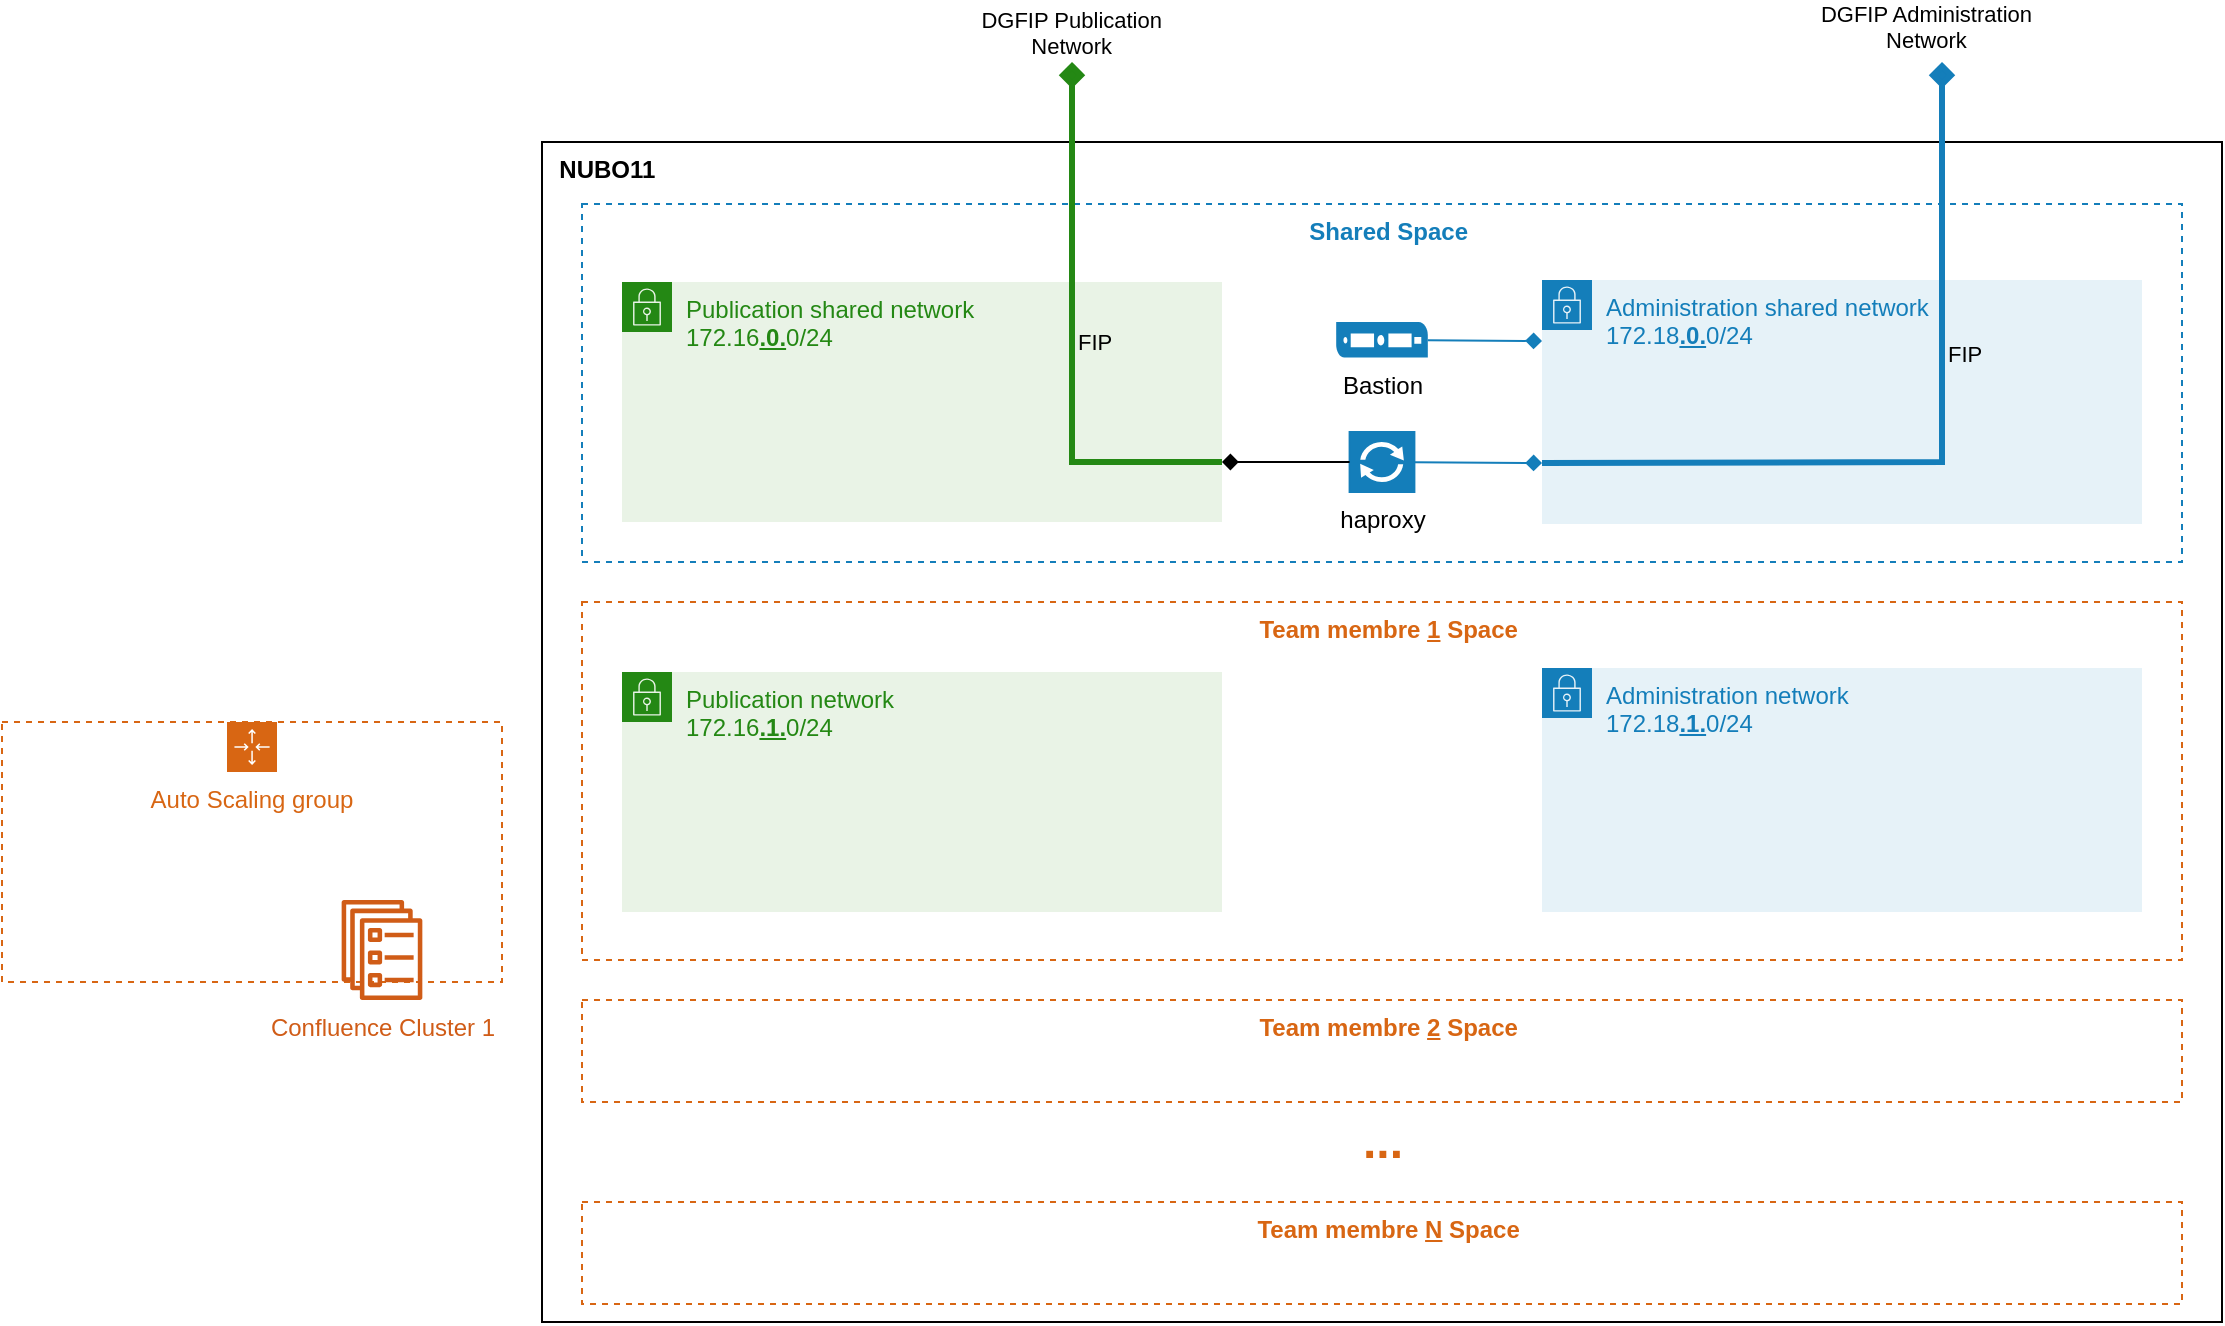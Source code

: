 <mxfile version="21.2.3" type="github">
  <diagram id="jrXY4hO8n29qiqvIHeQG" name="Page-1">
    <mxGraphModel dx="2626" dy="1824" grid="1" gridSize="10" guides="1" tooltips="1" connect="1" arrows="1" fold="1" page="0" pageScale="1" pageWidth="827" pageHeight="1169" math="0" shadow="0">
      <root>
        <mxCell id="0" />
        <mxCell id="1" parent="0" />
        <mxCell id="xgOQFWb6kl7ygXgDytyt-4" value="&amp;nbsp;&amp;nbsp;&lt;b&gt;NUBO11&lt;/b&gt;" style="rounded=0;whiteSpace=wrap;html=1;fillColor=none;verticalAlign=top;align=left;" parent="1" vertex="1">
          <mxGeometry x="-1020" y="-790" width="840" height="590" as="geometry" />
        </mxCell>
        <mxCell id="xgOQFWb6kl7ygXgDytyt-6" value="&lt;b&gt;&amp;nbsp; Team membre &lt;u&gt;1&lt;/u&gt; Space&lt;/b&gt;" style="rounded=0;whiteSpace=wrap;html=1;verticalAlign=top;align=center;fillColor=none;fontColor=#D86613;strokeColor=#D86613;dashed=1;" parent="1" vertex="1">
          <mxGeometry x="-1000" y="-560" width="800" height="179" as="geometry" />
        </mxCell>
        <mxCell id="xgOQFWb6kl7ygXgDytyt-5" value="&lt;b&gt;&amp;nbsp; Shared Space&lt;/b&gt;" style="rounded=0;whiteSpace=wrap;html=1;verticalAlign=top;align=center;fillColor=none;strokeColor=#147EBA;fontColor=#147EBA;dashed=1;" parent="1" vertex="1">
          <mxGeometry x="-1000" y="-759" width="800" height="179" as="geometry" />
        </mxCell>
        <mxCell id="5G6M97Ru5O6IGqaMy1Rf-24" value="Publication shared network&lt;br&gt;172.16&lt;b&gt;&lt;u&gt;.0.&lt;/u&gt;&lt;/b&gt;0/24" style="points=[[0,0],[0.25,0],[0.5,0],[0.75,0],[1,0],[1,0.25],[1,0.5],[1,0.75],[1,1],[0.75,1],[0.5,1],[0.25,1],[0,1],[0,0.75],[0,0.5],[0,0.25]];outlineConnect=0;gradientColor=none;html=1;whiteSpace=wrap;fontSize=12;fontStyle=0;shape=mxgraph.aws4.group;grIcon=mxgraph.aws4.group_security_group;grStroke=0;strokeColor=#248814;fillColor=#E9F3E6;verticalAlign=top;align=left;spacingLeft=30;fontColor=#248814;strokeWidth=6;" parent="1" vertex="1">
          <mxGeometry x="-980" y="-720" width="300" height="120" as="geometry" />
        </mxCell>
        <mxCell id="5G6M97Ru5O6IGqaMy1Rf-25" value="Publication network &lt;br&gt;172.16&lt;b&gt;&lt;u&gt;.1.&lt;/u&gt;&lt;/b&gt;0/24" style="points=[[0,0],[0.25,0],[0.5,0],[0.75,0],[1,0],[1,0.25],[1,0.5],[1,0.75],[1,1],[0.75,1],[0.5,1],[0.25,1],[0,1],[0,0.75],[0,0.5],[0,0.25]];outlineConnect=0;gradientColor=none;html=1;whiteSpace=wrap;fontSize=12;fontStyle=0;shape=mxgraph.aws4.group;grIcon=mxgraph.aws4.group_security_group;grStroke=0;strokeColor=#248814;fillColor=#E9F3E6;verticalAlign=top;align=left;spacingLeft=30;fontColor=#248814;dashed=0;" parent="1" vertex="1">
          <mxGeometry x="-980" y="-525" width="300" height="120" as="geometry" />
        </mxCell>
        <mxCell id="5G6M97Ru5O6IGqaMy1Rf-27" value="Administration shared network &lt;br&gt;172.18&lt;b&gt;&lt;u&gt;.0.&lt;/u&gt;&lt;/b&gt;0/24" style="points=[[0,0],[0.25,0],[0.5,0],[0.75,0],[1,0],[1,0.25],[1,0.5],[1,0.75],[1,1],[0.75,1],[0.5,1],[0.25,1],[0,1],[0,0.75],[0,0.5],[0,0.25]];outlineConnect=0;gradientColor=none;html=1;whiteSpace=wrap;fontSize=12;fontStyle=0;shape=mxgraph.aws4.group;grIcon=mxgraph.aws4.group_security_group;grStroke=0;strokeColor=#147EBA;fillColor=#E6F2F8;verticalAlign=top;align=left;spacingLeft=30;fontColor=#147EBA;dashed=0;" parent="1" vertex="1">
          <mxGeometry x="-520" y="-721" width="300" height="122" as="geometry" />
        </mxCell>
        <mxCell id="5G6M97Ru5O6IGqaMy1Rf-28" value="Auto Scaling group" style="points=[[0,0],[0.25,0],[0.5,0],[0.75,0],[1,0],[1,0.25],[1,0.5],[1,0.75],[1,1],[0.75,1],[0.5,1],[0.25,1],[0,1],[0,0.75],[0,0.5],[0,0.25]];outlineConnect=0;gradientColor=none;html=1;whiteSpace=wrap;fontSize=12;fontStyle=0;shape=mxgraph.aws4.groupCenter;grIcon=mxgraph.aws4.group_auto_scaling_group;grStroke=1;strokeColor=#D86613;fillColor=none;verticalAlign=top;align=center;fontColor=#D86613;dashed=1;spacingTop=25;" parent="1" vertex="1">
          <mxGeometry x="-1290" y="-500" width="250" height="130" as="geometry" />
        </mxCell>
        <mxCell id="5G6M97Ru5O6IGqaMy1Rf-34" value="Confluence Cluster 1" style="outlineConnect=0;gradientColor=none;fillColor=#D05C17;strokeColor=none;dashed=0;verticalLabelPosition=bottom;verticalAlign=top;align=center;html=1;fontSize=12;fontStyle=0;aspect=fixed;pointerEvents=1;shape=mxgraph.aws4.ecs_service;fontColor=#D05C17;" parent="1" vertex="1">
          <mxGeometry x="-1120.52" y="-411" width="41.03" height="50" as="geometry" />
        </mxCell>
        <mxCell id="N_9ljJacKE9F2aMwcfvr-1" value="Administration network&lt;br&gt;172.18&lt;b&gt;&lt;u&gt;.1.&lt;/u&gt;&lt;/b&gt;0/24" style="points=[[0,0],[0.25,0],[0.5,0],[0.75,0],[1,0],[1,0.25],[1,0.5],[1,0.75],[1,1],[0.75,1],[0.5,1],[0.25,1],[0,1],[0,0.75],[0,0.5],[0,0.25]];outlineConnect=0;gradientColor=none;html=1;whiteSpace=wrap;fontSize=12;fontStyle=0;shape=mxgraph.aws4.group;grIcon=mxgraph.aws4.group_security_group;grStroke=0;strokeColor=#147EBA;fillColor=#E6F2F8;verticalAlign=top;align=left;spacingLeft=30;fontColor=#147EBA;dashed=0;" vertex="1" parent="1">
          <mxGeometry x="-520" y="-527" width="300" height="122" as="geometry" />
        </mxCell>
        <mxCell id="N_9ljJacKE9F2aMwcfvr-3" value="Bastion" style="pointerEvents=1;shadow=0;dashed=0;html=1;strokeColor=none;fillColor=#147EBA;labelPosition=center;verticalLabelPosition=bottom;verticalAlign=top;align=center;outlineConnect=0;shape=mxgraph.veeam.server;" vertex="1" parent="1">
          <mxGeometry x="-622.9" y="-700" width="45.8" height="17.8" as="geometry" />
        </mxCell>
        <mxCell id="N_9ljJacKE9F2aMwcfvr-9" value="haproxy" style="pointerEvents=1;shadow=0;dashed=0;html=1;strokeColor=#147EBA;fillColor=#147EBA;labelPosition=center;verticalLabelPosition=bottom;verticalAlign=top;align=center;outlineConnect=0;shape=mxgraph.veeam.2d.proxy;" vertex="1" parent="1">
          <mxGeometry x="-616.2" y="-645" width="32.4" height="30" as="geometry" />
        </mxCell>
        <mxCell id="N_9ljJacKE9F2aMwcfvr-11" value="" style="endArrow=diamond;html=1;rounded=0;entryX=0;entryY=0.25;entryDx=0;entryDy=0;endFill=1;strokeColor=#147EBA;" edge="1" parent="1" source="N_9ljJacKE9F2aMwcfvr-3" target="5G6M97Ru5O6IGqaMy1Rf-27">
          <mxGeometry width="50" height="50" relative="1" as="geometry">
            <mxPoint x="-570" y="-650" as="sourcePoint" />
            <mxPoint x="-520" y="-700" as="targetPoint" />
          </mxGeometry>
        </mxCell>
        <mxCell id="N_9ljJacKE9F2aMwcfvr-12" value="" style="endArrow=diamond;html=1;rounded=0;endFill=1;entryX=0;entryY=0.75;entryDx=0;entryDy=0;strokeColor=#147EBA;" edge="1" parent="1" source="N_9ljJacKE9F2aMwcfvr-9" target="5G6M97Ru5O6IGqaMy1Rf-27">
          <mxGeometry width="50" height="50" relative="1" as="geometry">
            <mxPoint x="-580" y="-629" as="sourcePoint" />
            <mxPoint x="-520" y="-635" as="targetPoint" />
          </mxGeometry>
        </mxCell>
        <mxCell id="N_9ljJacKE9F2aMwcfvr-14" value="" style="endArrow=diamond;html=1;rounded=0;endFill=1;entryX=1;entryY=0.75;entryDx=0;entryDy=0;" edge="1" parent="1" source="N_9ljJacKE9F2aMwcfvr-9">
          <mxGeometry width="50" height="50" relative="1" as="geometry">
            <mxPoint x="-616.2" y="-633.987" as="sourcePoint" />
            <mxPoint x="-680" y="-630" as="targetPoint" />
          </mxGeometry>
        </mxCell>
        <mxCell id="N_9ljJacKE9F2aMwcfvr-15" value="&lt;b&gt;&amp;nbsp; Team membre &lt;u&gt;2&lt;/u&gt; Space&lt;/b&gt;" style="rounded=0;whiteSpace=wrap;html=1;verticalAlign=top;align=center;fillColor=none;fontColor=#D86613;strokeColor=#D86613;dashed=1;fillStyle=dashed;gradientColor=none;" vertex="1" parent="1">
          <mxGeometry x="-1000" y="-361" width="800" height="51" as="geometry" />
        </mxCell>
        <mxCell id="N_9ljJacKE9F2aMwcfvr-16" value="&lt;font color=&quot;#d86613&quot;&gt;...&lt;br&gt;&lt;/font&gt;" style="text;strokeColor=none;fillColor=none;html=1;fontSize=24;fontStyle=1;verticalAlign=middle;align=center;" vertex="1" parent="1">
          <mxGeometry x="-650" y="-310" width="100" height="40" as="geometry" />
        </mxCell>
        <mxCell id="N_9ljJacKE9F2aMwcfvr-17" value="&lt;b&gt;&amp;nbsp; Team membre &lt;u&gt;N&lt;/u&gt; Space&lt;/b&gt;" style="rounded=0;whiteSpace=wrap;html=1;verticalAlign=top;align=center;fillColor=none;fontColor=#D86613;strokeColor=#D86613;dashed=1;fillStyle=dashed;gradientColor=none;" vertex="1" parent="1">
          <mxGeometry x="-1000" y="-260" width="800" height="51" as="geometry" />
        </mxCell>
        <mxCell id="N_9ljJacKE9F2aMwcfvr-20" value="" style="endArrow=diamond;html=1;rounded=0;endFill=1;exitX=1;exitY=0.75;exitDx=0;exitDy=0;strokeColor=#248814;strokeWidth=3;verticalAlign=top;spacingTop=-8;" edge="1" parent="1" source="5G6M97Ru5O6IGqaMy1Rf-24">
          <mxGeometry width="50" height="50" relative="1" as="geometry">
            <mxPoint x="-736" y="-650" as="sourcePoint" />
            <mxPoint x="-755" y="-830" as="targetPoint" />
            <Array as="points">
              <mxPoint x="-755" y="-630" />
            </Array>
          </mxGeometry>
        </mxCell>
        <mxCell id="N_9ljJacKE9F2aMwcfvr-22" value="&lt;div style=&quot;text-align: center;&quot;&gt;DGFIP Publication&lt;/div&gt;&lt;div style=&quot;text-align: center;&quot;&gt;Network&lt;/div&gt;" style="edgeLabel;html=1;align=right;verticalAlign=bottom;resizable=0;points=[];labelPosition=left;verticalLabelPosition=top;spacing=2;labelBackgroundColor=none;" vertex="1" connectable="0" parent="N_9ljJacKE9F2aMwcfvr-20">
          <mxGeometry x="0.869" relative="1" as="geometry">
            <mxPoint x="45" y="-18" as="offset" />
          </mxGeometry>
        </mxCell>
        <mxCell id="N_9ljJacKE9F2aMwcfvr-23" value="FIP" style="edgeLabel;html=1;align=left;verticalAlign=middle;resizable=0;points=[];labelBackgroundColor=none;" vertex="1" connectable="0" parent="N_9ljJacKE9F2aMwcfvr-20">
          <mxGeometry x="0.273" y="-1" relative="1" as="geometry">
            <mxPoint y="40" as="offset" />
          </mxGeometry>
        </mxCell>
        <mxCell id="N_9ljJacKE9F2aMwcfvr-24" value="" style="endArrow=diamond;html=1;rounded=0;endFill=1;exitX=0;exitY=0.75;exitDx=0;exitDy=0;strokeColor=#147EBA;strokeWidth=3;verticalAlign=top;spacingTop=-8;fontColor=#147EBA;" edge="1" parent="1" source="5G6M97Ru5O6IGqaMy1Rf-27">
          <mxGeometry width="50" height="50" relative="1" as="geometry">
            <mxPoint x="-670" y="-620" as="sourcePoint" />
            <mxPoint x="-320" y="-830" as="targetPoint" />
            <Array as="points">
              <mxPoint x="-320" y="-630" />
            </Array>
          </mxGeometry>
        </mxCell>
        <mxCell id="N_9ljJacKE9F2aMwcfvr-25" value="&lt;div style=&quot;text-align: center;&quot;&gt;DGFIP Administration&lt;/div&gt;&lt;div style=&quot;text-align: center;&quot;&gt;Network&lt;/div&gt;" style="edgeLabel;html=1;align=right;verticalAlign=bottom;resizable=0;points=[];labelPosition=left;verticalLabelPosition=top;spacing=2;labelBackgroundColor=none;" vertex="1" connectable="0" parent="N_9ljJacKE9F2aMwcfvr-24">
          <mxGeometry x="0.869" relative="1" as="geometry">
            <mxPoint x="45" y="-29" as="offset" />
          </mxGeometry>
        </mxCell>
        <mxCell id="N_9ljJacKE9F2aMwcfvr-26" value="FIP" style="edgeLabel;html=1;align=left;verticalAlign=middle;resizable=0;points=[];labelBackgroundColor=none;" vertex="1" connectable="0" parent="N_9ljJacKE9F2aMwcfvr-24">
          <mxGeometry x="0.273" y="-1" relative="1" as="geometry">
            <mxPoint as="offset" />
          </mxGeometry>
        </mxCell>
      </root>
    </mxGraphModel>
  </diagram>
</mxfile>
